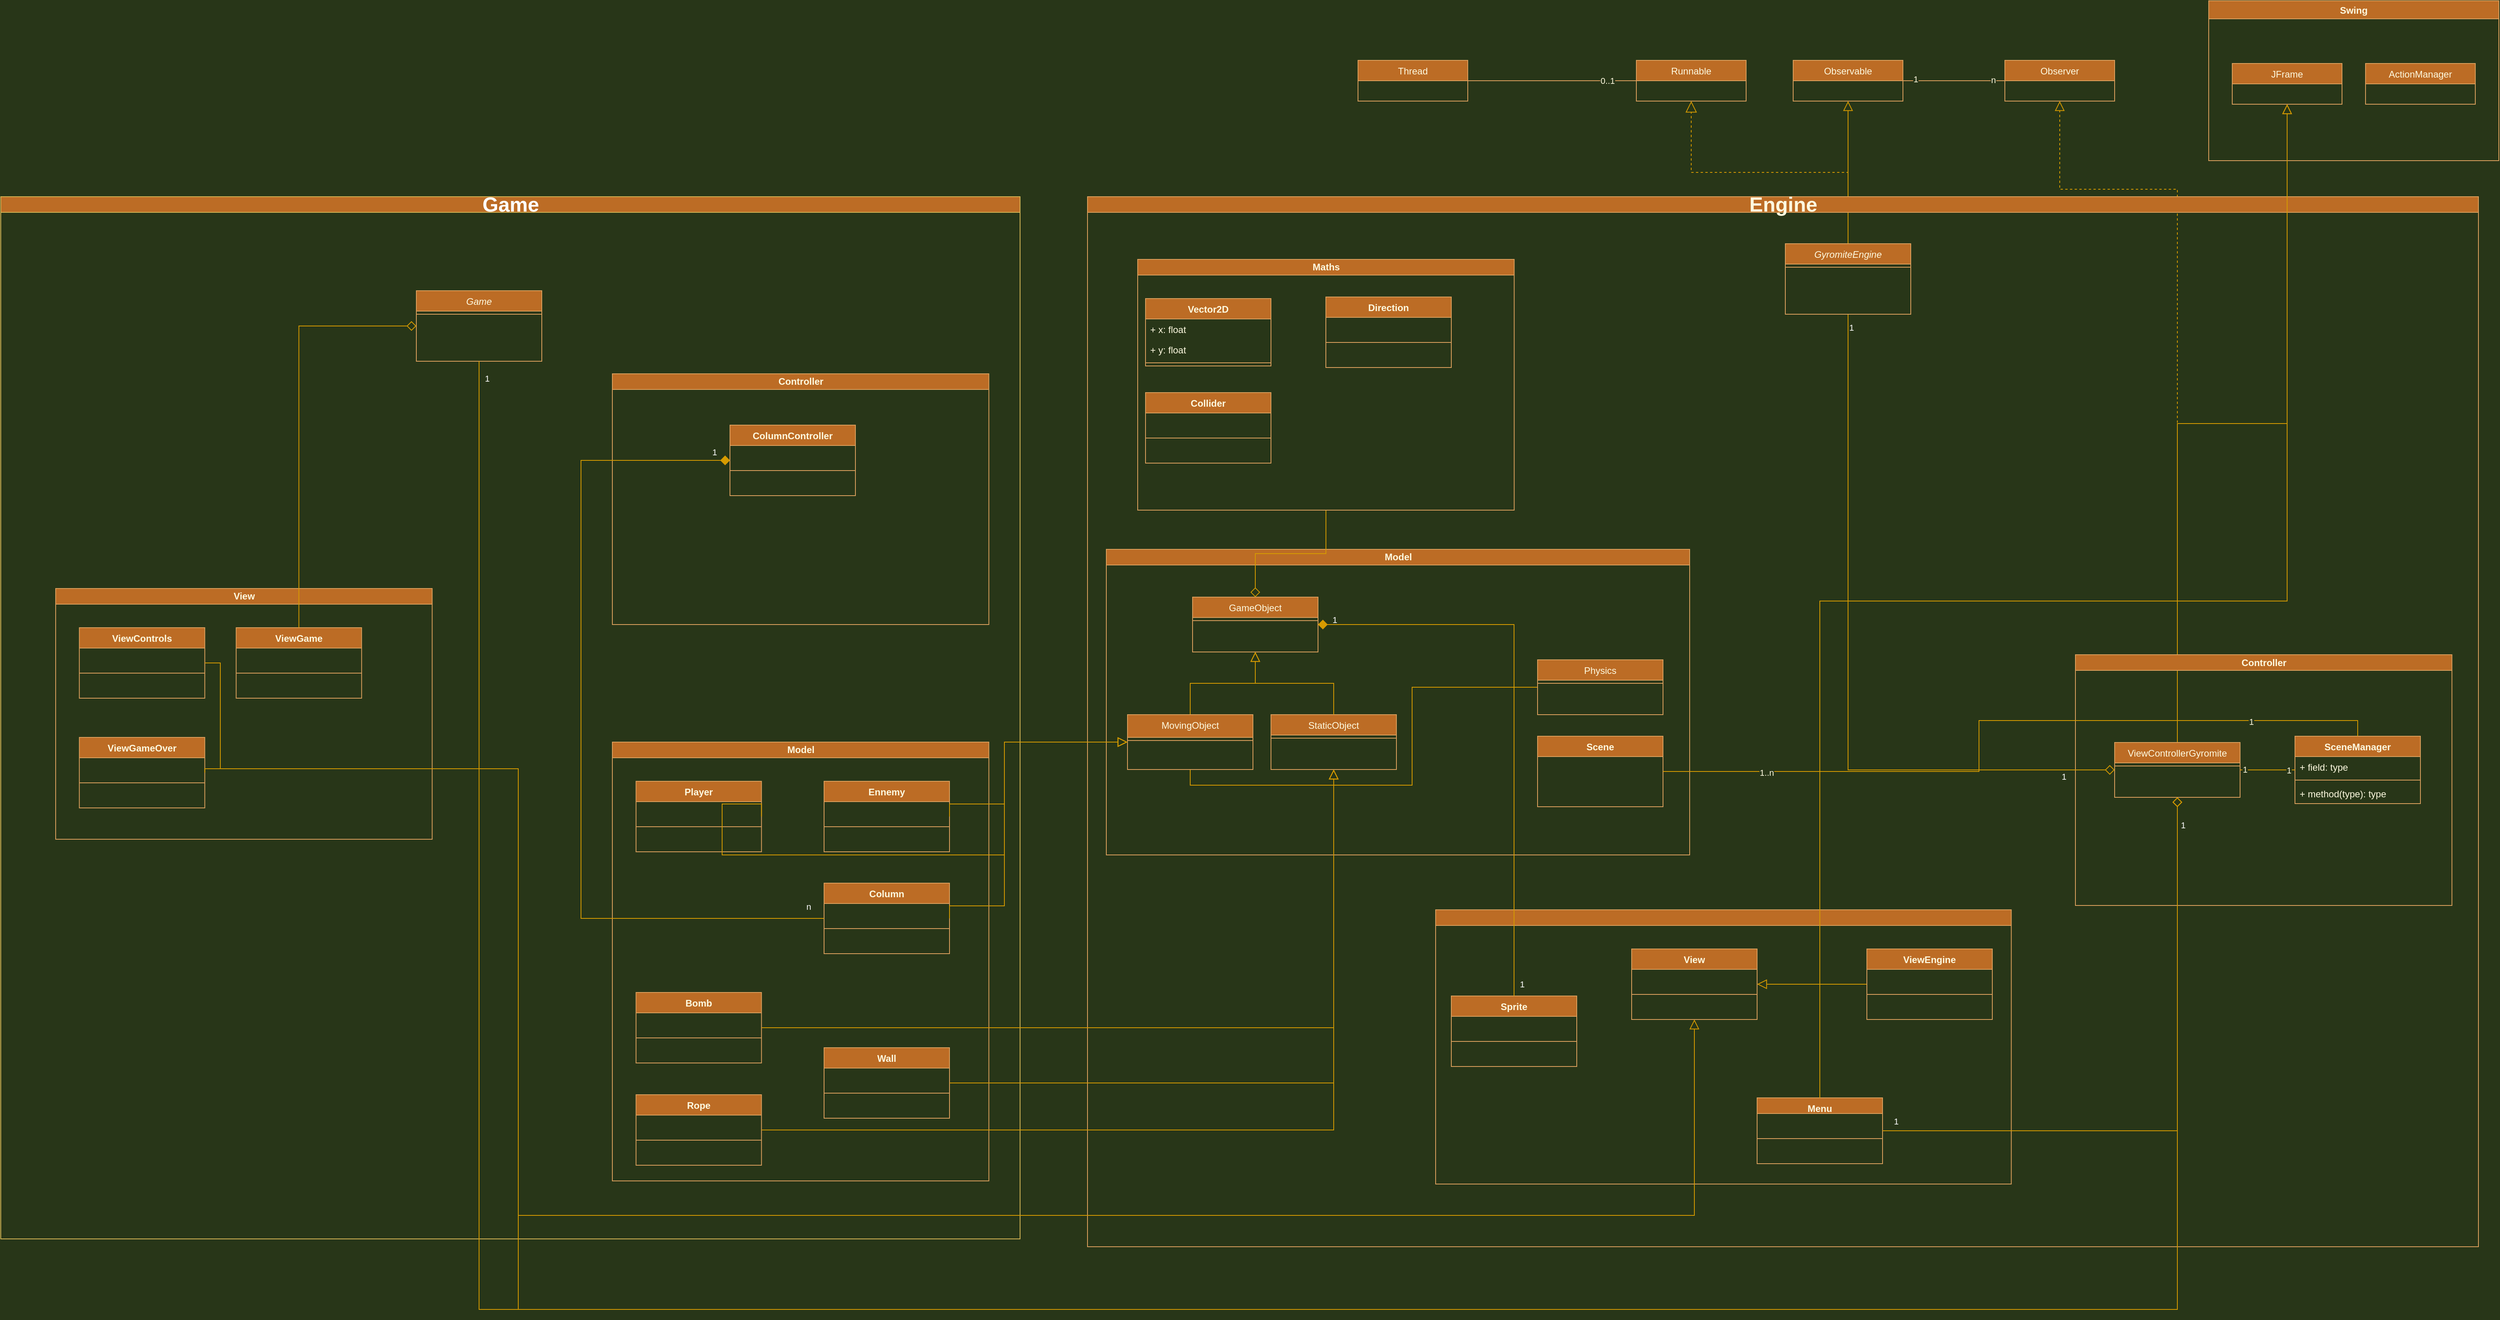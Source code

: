<mxfile version="14.0.1" type="github">
  <diagram id="C5RBs43oDa-KdzZeNtuy" name="Page-1">
    <mxGraphModel dx="4851" dy="2394" grid="1" gridSize="10" guides="1" tooltips="1" connect="1" arrows="1" fold="1" page="1" pageScale="1" pageWidth="827" pageHeight="1169" background="#283618" math="0" shadow="0">
      <root>
        <mxCell id="WIyWlLk6GJQsqaUBKTNV-0" />
        <mxCell id="WIyWlLk6GJQsqaUBKTNV-1" parent="WIyWlLk6GJQsqaUBKTNV-0" />
        <mxCell id="8KOI1_YlrmLfLzNtjn5b-30" value="Thread" style="swimlane;fontStyle=0;childLayout=stackLayout;horizontal=1;startSize=26;fillColor=#BC6C25;horizontalStack=0;resizeParent=1;resizeParentMax=0;resizeLast=0;collapsible=1;marginBottom=0;strokeColor=#DDA15E;fontColor=#FEFAE0;" parent="WIyWlLk6GJQsqaUBKTNV-1" vertex="1">
          <mxGeometry x="-109" y="-794" width="140" height="52" as="geometry" />
        </mxCell>
        <mxCell id="8KOI1_YlrmLfLzNtjn5b-31" value="Observer" style="swimlane;fontStyle=0;childLayout=stackLayout;horizontal=1;startSize=26;fillColor=#BC6C25;horizontalStack=0;resizeParent=1;resizeParentMax=0;resizeLast=0;collapsible=1;marginBottom=0;strokeColor=#DDA15E;fontColor=#FEFAE0;" parent="WIyWlLk6GJQsqaUBKTNV-1" vertex="1">
          <mxGeometry x="716" y="-794" width="140" height="52" as="geometry" />
        </mxCell>
        <mxCell id="8KOI1_YlrmLfLzNtjn5b-64" style="edgeStyle=orthogonalEdgeStyle;rounded=0;sketch=0;orthogonalLoop=1;jettySize=auto;html=1;exitX=1;exitY=0.5;exitDx=0;exitDy=0;entryX=0;entryY=0.5;entryDx=0;entryDy=0;endArrow=none;endFill=0;fontColor=#FEFAE0;labelBackgroundColor=#283618;strokeColor=#DDA15E;" parent="WIyWlLk6GJQsqaUBKTNV-1" source="8KOI1_YlrmLfLzNtjn5b-32" target="8KOI1_YlrmLfLzNtjn5b-31" edge="1">
          <mxGeometry relative="1" as="geometry" />
        </mxCell>
        <mxCell id="8KOI1_YlrmLfLzNtjn5b-65" value="1" style="edgeLabel;html=1;align=center;verticalAlign=middle;resizable=0;points=[];fontColor=#FEFAE0;labelBackgroundColor=#283618;" parent="8KOI1_YlrmLfLzNtjn5b-64" vertex="1" connectable="0">
          <mxGeometry x="-0.754" y="2" relative="1" as="geometry">
            <mxPoint as="offset" />
          </mxGeometry>
        </mxCell>
        <mxCell id="8KOI1_YlrmLfLzNtjn5b-66" value="n" style="edgeLabel;html=1;align=center;verticalAlign=middle;resizable=0;points=[];fontColor=#FEFAE0;labelBackgroundColor=#283618;" parent="8KOI1_YlrmLfLzNtjn5b-64" vertex="1" connectable="0">
          <mxGeometry x="0.763" y="1" relative="1" as="geometry">
            <mxPoint as="offset" />
          </mxGeometry>
        </mxCell>
        <mxCell id="8KOI1_YlrmLfLzNtjn5b-32" value="Observable" style="swimlane;fontStyle=0;childLayout=stackLayout;horizontal=1;startSize=26;fillColor=#BC6C25;horizontalStack=0;resizeParent=1;resizeParentMax=0;resizeLast=0;collapsible=1;marginBottom=0;strokeColor=#DDA15E;fontColor=#FEFAE0;" parent="WIyWlLk6GJQsqaUBKTNV-1" vertex="1">
          <mxGeometry x="446" y="-794" width="140" height="52" as="geometry" />
        </mxCell>
        <mxCell id="8KOI1_YlrmLfLzNtjn5b-33" value="Runnable" style="swimlane;fontStyle=0;childLayout=stackLayout;horizontal=1;startSize=26;fillColor=#BC6C25;horizontalStack=0;resizeParent=1;resizeParentMax=0;resizeLast=0;collapsible=1;marginBottom=0;strokeColor=#DDA15E;fontColor=#FEFAE0;" parent="WIyWlLk6GJQsqaUBKTNV-1" vertex="1">
          <mxGeometry x="246" y="-794" width="140" height="52" as="geometry" />
        </mxCell>
        <mxCell id="8KOI1_YlrmLfLzNtjn5b-34" value="JFrame" style="swimlane;fontStyle=0;childLayout=stackLayout;horizontal=1;startSize=26;fillColor=#BC6C25;horizontalStack=0;resizeParent=1;resizeParentMax=0;resizeLast=0;collapsible=1;marginBottom=0;strokeColor=#DDA15E;fontColor=#FEFAE0;" parent="WIyWlLk6GJQsqaUBKTNV-1" vertex="1">
          <mxGeometry x="1006" y="-790" width="140" height="52" as="geometry" />
        </mxCell>
        <mxCell id="8KOI1_YlrmLfLzNtjn5b-35" value="ActionManager" style="swimlane;fontStyle=0;childLayout=stackLayout;horizontal=1;startSize=26;fillColor=#BC6C25;horizontalStack=0;resizeParent=1;resizeParentMax=0;resizeLast=0;collapsible=1;marginBottom=0;strokeColor=#DDA15E;fontColor=#FEFAE0;" parent="WIyWlLk6GJQsqaUBKTNV-1" vertex="1">
          <mxGeometry x="1176" y="-790" width="140" height="52" as="geometry" />
        </mxCell>
        <mxCell id="8KOI1_YlrmLfLzNtjn5b-39" value="" style="endArrow=none;html=1;fontColor=#FEFAE0;exitX=1;exitY=0.5;exitDx=0;exitDy=0;entryX=0;entryY=0.5;entryDx=0;entryDy=0;labelBackgroundColor=#283618;strokeColor=#DDA15E;" parent="WIyWlLk6GJQsqaUBKTNV-1" source="8KOI1_YlrmLfLzNtjn5b-30" target="8KOI1_YlrmLfLzNtjn5b-33" edge="1">
          <mxGeometry width="50" height="50" relative="1" as="geometry">
            <mxPoint x="406" y="-614" as="sourcePoint" />
            <mxPoint x="456" y="-664" as="targetPoint" />
          </mxGeometry>
        </mxCell>
        <mxCell id="8KOI1_YlrmLfLzNtjn5b-69" value="0..1" style="edgeLabel;html=1;align=center;verticalAlign=middle;resizable=0;points=[];fontColor=#FEFAE0;labelBackgroundColor=#283618;" parent="8KOI1_YlrmLfLzNtjn5b-39" vertex="1" connectable="0">
          <mxGeometry x="0.653" relative="1" as="geometry">
            <mxPoint as="offset" />
          </mxGeometry>
        </mxCell>
        <mxCell id="8KOI1_YlrmLfLzNtjn5b-40" value="" style="endArrow=block;endSize=10;endFill=0;shadow=0;strokeWidth=1;rounded=0;edgeStyle=elbowEdgeStyle;elbow=vertical;entryX=0.5;entryY=1;entryDx=0;entryDy=0;exitX=0.5;exitY=0;exitDx=0;exitDy=0;labelBackgroundColor=#283618;strokeColor=#d79b00;fontColor=#FEFAE0;fillColor=#ffe6cc;" parent="WIyWlLk6GJQsqaUBKTNV-1" source="8KOI1_YlrmLfLzNtjn5b-0" target="8KOI1_YlrmLfLzNtjn5b-32" edge="1">
          <mxGeometry width="160" relative="1" as="geometry">
            <mxPoint x="216" y="-449.5" as="sourcePoint" />
            <mxPoint x="316" y="-599.5" as="targetPoint" />
          </mxGeometry>
        </mxCell>
        <mxCell id="8KOI1_YlrmLfLzNtjn5b-41" value="" style="endArrow=block;dashed=1;endFill=0;endSize=12;html=1;fontColor=#FEFAE0;exitX=0.5;exitY=0;exitDx=0;exitDy=0;entryX=0.5;entryY=1;entryDx=0;entryDy=0;edgeStyle=orthogonalEdgeStyle;rounded=0;labelBackgroundColor=#283618;strokeColor=#d79b00;fillColor=#ffe6cc;" parent="WIyWlLk6GJQsqaUBKTNV-1" source="8KOI1_YlrmLfLzNtjn5b-0" target="8KOI1_YlrmLfLzNtjn5b-33" edge="1">
          <mxGeometry width="160" relative="1" as="geometry">
            <mxPoint x="356" y="-709.5" as="sourcePoint" />
            <mxPoint x="516" y="-709.5" as="targetPoint" />
          </mxGeometry>
        </mxCell>
        <mxCell id="8KOI1_YlrmLfLzNtjn5b-50" value="" style="endArrow=block;endSize=10;endFill=0;shadow=0;strokeWidth=1;rounded=0;edgeStyle=elbowEdgeStyle;elbow=vertical;entryX=0.5;entryY=1;entryDx=0;entryDy=0;exitX=0.5;exitY=0;exitDx=0;exitDy=0;labelBackgroundColor=#283618;strokeColor=#d79b00;fontColor=#FEFAE0;fillColor=#ffe6cc;" parent="WIyWlLk6GJQsqaUBKTNV-1" source="8KOI1_YlrmLfLzNtjn5b-42" target="8KOI1_YlrmLfLzNtjn5b-34" edge="1">
          <mxGeometry width="160" relative="1" as="geometry">
            <mxPoint x="-19.0" y="-269.5" as="sourcePoint" />
            <mxPoint x="336" y="-399.5" as="targetPoint" />
          </mxGeometry>
        </mxCell>
        <mxCell id="8KOI1_YlrmLfLzNtjn5b-63" value="" style="endArrow=block;endSize=10;endFill=0;shadow=0;strokeWidth=1;rounded=0;edgeStyle=elbowEdgeStyle;elbow=vertical;entryX=0.5;entryY=1;entryDx=0;entryDy=0;exitX=0.5;exitY=0;exitDx=0;exitDy=0;dashed=1;labelBackgroundColor=#283618;strokeColor=#d79b00;fontColor=#FEFAE0;fillColor=#ffe6cc;" parent="WIyWlLk6GJQsqaUBKTNV-1" source="8KOI1_YlrmLfLzNtjn5b-42" target="8KOI1_YlrmLfLzNtjn5b-31" edge="1">
          <mxGeometry width="160" relative="1" as="geometry">
            <mxPoint x="826" y="-309.5" as="sourcePoint" />
            <mxPoint x="1116" y="-537.5" as="targetPoint" />
            <Array as="points">
              <mxPoint x="786" y="-629.5" />
              <mxPoint x="976" y="-349.5" />
            </Array>
          </mxGeometry>
        </mxCell>
        <mxCell id="8KOI1_YlrmLfLzNtjn5b-75" value="&lt;font style=&quot;font-size: 26px&quot;&gt;Engine&lt;/font&gt;" style="swimlane;html=1;startSize=20;horizontal=1;containerType=tree;newEdgeStyle={&quot;edgeStyle&quot;:&quot;elbowEdgeStyle&quot;,&quot;startArrow&quot;:&quot;none&quot;,&quot;endArrow&quot;:&quot;none&quot;};fillColor=#BC6C25;strokeColor=#DDA15E;fontColor=#FEFAE0;strokeWidth=1;perimeterSpacing=0;" parent="WIyWlLk6GJQsqaUBKTNV-1" vertex="1">
          <mxGeometry x="-454" y="-620" width="1774" height="1340" as="geometry" />
        </mxCell>
        <mxCell id="8KOI1_YlrmLfLzNtjn5b-81" value="Controller" style="swimlane;html=1;startSize=20;horizontal=1;containerType=tree;newEdgeStyle={&quot;edgeStyle&quot;:&quot;elbowEdgeStyle&quot;,&quot;startArrow&quot;:&quot;none&quot;,&quot;endArrow&quot;:&quot;none&quot;};fillColor=#BC6C25;strokeColor=#DDA15E;fontColor=#FEFAE0;" parent="8KOI1_YlrmLfLzNtjn5b-75" vertex="1">
          <mxGeometry x="1260" y="584.5" width="480.2" height="320" as="geometry" />
        </mxCell>
        <mxCell id="8KOI1_YlrmLfLzNtjn5b-42" value="ViewControllerGyromite" style="swimlane;fontStyle=0;align=center;verticalAlign=top;childLayout=stackLayout;horizontal=1;startSize=26;horizontalStack=0;resizeParent=1;resizeLast=0;collapsible=1;marginBottom=0;rounded=0;shadow=0;strokeWidth=1;fillColor=#BC6C25;strokeColor=#DDA15E;fontColor=#FEFAE0;" parent="8KOI1_YlrmLfLzNtjn5b-81" vertex="1">
          <mxGeometry x="50" y="112" width="160" height="70" as="geometry">
            <mxRectangle x="340" y="380" width="170" height="26" as="alternateBounds" />
          </mxGeometry>
        </mxCell>
        <mxCell id="8KOI1_YlrmLfLzNtjn5b-43" value="" style="line;html=1;strokeWidth=1;align=left;verticalAlign=middle;spacingTop=-1;spacingLeft=3;spacingRight=3;rotatable=0;labelPosition=right;points=[];portConstraint=eastwest;labelBackgroundColor=#283618;fillColor=#BC6C25;strokeColor=#DDA15E;fontColor=#FEFAE0;" parent="8KOI1_YlrmLfLzNtjn5b-42" vertex="1">
          <mxGeometry y="26" width="160" height="8" as="geometry" />
        </mxCell>
        <mxCell id="8KOI1_YlrmLfLzNtjn5b-113" value="SceneManager" style="swimlane;fontStyle=1;align=center;verticalAlign=top;childLayout=stackLayout;horizontal=1;startSize=26;horizontalStack=0;resizeParent=1;resizeParentMax=0;resizeLast=0;collapsible=1;marginBottom=0;fillColor=#BC6C25;strokeColor=#DDA15E;fontColor=#FEFAE0;" parent="8KOI1_YlrmLfLzNtjn5b-81" vertex="1">
          <mxGeometry x="280" y="104" width="160" height="86" as="geometry" />
        </mxCell>
        <mxCell id="8KOI1_YlrmLfLzNtjn5b-114" value="+ field: type" style="text;strokeColor=none;fillColor=none;align=left;verticalAlign=top;spacingLeft=4;spacingRight=4;overflow=hidden;rotatable=0;points=[[0,0.5],[1,0.5]];portConstraint=eastwest;fontColor=#FEFAE0;" parent="8KOI1_YlrmLfLzNtjn5b-113" vertex="1">
          <mxGeometry y="26" width="160" height="26" as="geometry" />
        </mxCell>
        <mxCell id="8KOI1_YlrmLfLzNtjn5b-115" value="" style="line;strokeWidth=1;fillColor=none;align=left;verticalAlign=middle;spacingTop=-1;spacingLeft=3;spacingRight=3;rotatable=0;labelPosition=right;points=[];portConstraint=eastwest;labelBackgroundColor=#283618;strokeColor=#DDA15E;fontColor=#FEFAE0;" parent="8KOI1_YlrmLfLzNtjn5b-113" vertex="1">
          <mxGeometry y="52" width="160" height="8" as="geometry" />
        </mxCell>
        <mxCell id="8KOI1_YlrmLfLzNtjn5b-116" value="+ method(type): type" style="text;strokeColor=none;fillColor=none;align=left;verticalAlign=top;spacingLeft=4;spacingRight=4;overflow=hidden;rotatable=0;points=[[0,0.5],[1,0.5]];portConstraint=eastwest;fontColor=#FEFAE0;" parent="8KOI1_YlrmLfLzNtjn5b-113" vertex="1">
          <mxGeometry y="60" width="160" height="26" as="geometry" />
        </mxCell>
        <mxCell id="8KOI1_YlrmLfLzNtjn5b-117" style="edgeStyle=orthogonalEdgeStyle;rounded=0;sketch=0;orthogonalLoop=1;jettySize=auto;html=1;entryX=1;entryY=0.5;entryDx=0;entryDy=0;endArrow=none;endFill=0;fontColor=#FEFAE0;labelBackgroundColor=#283618;strokeColor=#d79b00;fillColor=#ffe6cc;" parent="8KOI1_YlrmLfLzNtjn5b-81" source="8KOI1_YlrmLfLzNtjn5b-113" target="8KOI1_YlrmLfLzNtjn5b-42" edge="1">
          <mxGeometry relative="1" as="geometry" />
        </mxCell>
        <mxCell id="8KOI1_YlrmLfLzNtjn5b-118" value="1" style="edgeLabel;html=1;align=center;verticalAlign=middle;resizable=0;points=[];fontColor=#FEFAE0;labelBackgroundColor=#283618;" parent="8KOI1_YlrmLfLzNtjn5b-117" vertex="1" connectable="0">
          <mxGeometry x="0.841" y="-1" relative="1" as="geometry">
            <mxPoint as="offset" />
          </mxGeometry>
        </mxCell>
        <mxCell id="8KOI1_YlrmLfLzNtjn5b-119" value="1" style="edgeLabel;html=1;align=center;verticalAlign=middle;resizable=0;points=[];fontColor=#FEFAE0;labelBackgroundColor=#283618;" parent="8KOI1_YlrmLfLzNtjn5b-117" vertex="1" connectable="0">
          <mxGeometry x="-0.751" relative="1" as="geometry">
            <mxPoint as="offset" />
          </mxGeometry>
        </mxCell>
        <mxCell id="5Mr3wBkSUfu-SN_bbP91-120" style="edgeStyle=orthogonalEdgeStyle;rounded=0;orthogonalLoop=1;jettySize=auto;html=1;exitX=0.5;exitY=1;exitDx=0;exitDy=0;entryX=0;entryY=0.5;entryDx=0;entryDy=0;endArrow=diamond;endFill=0;strokeColor=#d79b00;fillColor=#ffe6cc;endSize=10;" edge="1" parent="8KOI1_YlrmLfLzNtjn5b-75" source="8KOI1_YlrmLfLzNtjn5b-0" target="8KOI1_YlrmLfLzNtjn5b-42">
          <mxGeometry relative="1" as="geometry">
            <Array as="points">
              <mxPoint x="970" y="732" />
            </Array>
          </mxGeometry>
        </mxCell>
        <mxCell id="5Mr3wBkSUfu-SN_bbP91-125" value="&lt;span style=&quot;&quot;&gt;&lt;font color=&quot;#FFFFFF&quot;&gt;1&lt;/font&gt;&lt;/span&gt;" style="edgeLabel;html=1;align=center;verticalAlign=middle;resizable=0;points=[];labelBackgroundColor=none;" vertex="1" connectable="0" parent="5Mr3wBkSUfu-SN_bbP91-120">
          <mxGeometry x="0.828" y="1" relative="1" as="geometry">
            <mxPoint x="13.42" y="9.5" as="offset" />
          </mxGeometry>
        </mxCell>
        <mxCell id="5Mr3wBkSUfu-SN_bbP91-126" value="1" style="edgeLabel;html=1;align=center;verticalAlign=middle;resizable=0;points=[];fontColor=#FFFFFF;labelBackgroundColor=none;" vertex="1" connectable="0" parent="5Mr3wBkSUfu-SN_bbP91-120">
          <mxGeometry x="-0.963" relative="1" as="geometry">
            <mxPoint x="4" as="offset" />
          </mxGeometry>
        </mxCell>
        <mxCell id="8KOI1_YlrmLfLzNtjn5b-0" value="GyromiteEngine" style="swimlane;fontStyle=2;align=center;verticalAlign=top;childLayout=stackLayout;horizontal=1;startSize=26;horizontalStack=0;resizeParent=1;resizeLast=0;collapsible=1;marginBottom=0;rounded=0;shadow=0;strokeWidth=1;fillColor=#BC6C25;strokeColor=#DDA15E;fontColor=#FEFAE0;" parent="8KOI1_YlrmLfLzNtjn5b-75" vertex="1">
          <mxGeometry x="890" y="60" width="160" height="90" as="geometry">
            <mxRectangle x="230" y="140" width="160" height="26" as="alternateBounds" />
          </mxGeometry>
        </mxCell>
        <mxCell id="8KOI1_YlrmLfLzNtjn5b-4" value="" style="line;html=1;strokeWidth=1;align=left;verticalAlign=middle;spacingTop=-1;spacingLeft=3;spacingRight=3;rotatable=0;labelPosition=right;points=[];portConstraint=eastwest;labelBackgroundColor=#283618;fillColor=#BC6C25;strokeColor=#DDA15E;fontColor=#FEFAE0;" parent="8KOI1_YlrmLfLzNtjn5b-0" vertex="1">
          <mxGeometry y="26" width="160" height="8" as="geometry" />
        </mxCell>
        <mxCell id="5Mr3wBkSUfu-SN_bbP91-8" value="Model" style="swimlane;html=1;startSize=20;horizontal=1;containerType=tree;newEdgeStyle={&quot;edgeStyle&quot;:&quot;elbowEdgeStyle&quot;,&quot;startArrow&quot;:&quot;none&quot;,&quot;endArrow&quot;:&quot;none&quot;};fillColor=#BC6C25;strokeColor=#DDA15E;fontColor=#FEFAE0;" vertex="1" parent="8KOI1_YlrmLfLzNtjn5b-75">
          <mxGeometry x="24" y="450" width="744" height="390" as="geometry" />
        </mxCell>
        <mxCell id="8KOI1_YlrmLfLzNtjn5b-17" value="GameObject" style="swimlane;fontStyle=0;align=center;verticalAlign=top;childLayout=stackLayout;horizontal=1;startSize=26;horizontalStack=0;resizeParent=1;resizeLast=0;collapsible=1;marginBottom=0;rounded=0;shadow=0;strokeWidth=1;fillColor=#BC6C25;strokeColor=#DDA15E;fontColor=#FEFAE0;" parent="5Mr3wBkSUfu-SN_bbP91-8" vertex="1">
          <mxGeometry x="110" y="61" width="160" height="70" as="geometry">
            <mxRectangle x="550" y="140" width="160" height="26" as="alternateBounds" />
          </mxGeometry>
        </mxCell>
        <mxCell id="8KOI1_YlrmLfLzNtjn5b-23" value="" style="line;html=1;strokeWidth=1;align=left;verticalAlign=middle;spacingTop=-1;spacingLeft=3;spacingRight=3;rotatable=0;labelPosition=right;points=[];portConstraint=eastwest;labelBackgroundColor=#283618;fillColor=#BC6C25;strokeColor=#DDA15E;fontColor=#FEFAE0;" parent="8KOI1_YlrmLfLzNtjn5b-17" vertex="1">
          <mxGeometry y="26" width="160" height="8" as="geometry" />
        </mxCell>
        <mxCell id="5Mr3wBkSUfu-SN_bbP91-109" style="edgeStyle=orthogonalEdgeStyle;rounded=0;orthogonalLoop=1;jettySize=auto;html=1;exitX=0;exitY=0.5;exitDx=0;exitDy=0;entryX=0.5;entryY=1;entryDx=0;entryDy=0;endArrow=none;endFill=0;fillColor=#ffe6cc;strokeColor=#d79b00;" edge="1" parent="5Mr3wBkSUfu-SN_bbP91-8" source="8KOI1_YlrmLfLzNtjn5b-70" target="5Mr3wBkSUfu-SN_bbP91-67">
          <mxGeometry relative="1" as="geometry">
            <Array as="points">
              <mxPoint x="390" y="301" />
              <mxPoint x="107" y="301" />
            </Array>
          </mxGeometry>
        </mxCell>
        <mxCell id="8KOI1_YlrmLfLzNtjn5b-70" value="Physics" style="swimlane;fontStyle=0;align=center;verticalAlign=top;childLayout=stackLayout;horizontal=1;startSize=26;horizontalStack=0;resizeParent=1;resizeLast=0;collapsible=1;marginBottom=0;rounded=0;shadow=0;strokeWidth=1;fillColor=#BC6C25;strokeColor=#DDA15E;fontColor=#FEFAE0;" parent="5Mr3wBkSUfu-SN_bbP91-8" vertex="1">
          <mxGeometry x="550" y="141" width="160" height="70" as="geometry">
            <mxRectangle x="550" y="140" width="160" height="26" as="alternateBounds" />
          </mxGeometry>
        </mxCell>
        <mxCell id="8KOI1_YlrmLfLzNtjn5b-71" value="" style="line;html=1;strokeWidth=1;align=left;verticalAlign=middle;spacingTop=-1;spacingLeft=3;spacingRight=3;rotatable=0;labelPosition=right;points=[];portConstraint=eastwest;labelBackgroundColor=#283618;fillColor=#BC6C25;strokeColor=#DDA15E;fontColor=#FEFAE0;" parent="8KOI1_YlrmLfLzNtjn5b-70" vertex="1">
          <mxGeometry y="26" width="160" height="8" as="geometry" />
        </mxCell>
        <mxCell id="5Mr3wBkSUfu-SN_bbP91-71" style="edgeStyle=orthogonalEdgeStyle;rounded=0;orthogonalLoop=1;jettySize=auto;html=1;exitX=0.5;exitY=0;exitDx=0;exitDy=0;entryX=0.5;entryY=1;entryDx=0;entryDy=0;fillColor=#ffe6cc;strokeColor=#d79b00;endArrow=block;endFill=0;endSize=10;" edge="1" parent="5Mr3wBkSUfu-SN_bbP91-8" source="5Mr3wBkSUfu-SN_bbP91-67" target="8KOI1_YlrmLfLzNtjn5b-17">
          <mxGeometry relative="1" as="geometry" />
        </mxCell>
        <mxCell id="5Mr3wBkSUfu-SN_bbP91-67" value="MovingObject" style="swimlane;fontStyle=0;align=center;verticalAlign=top;childLayout=stackLayout;horizontal=1;startSize=29;horizontalStack=0;resizeParent=1;resizeLast=0;collapsible=1;marginBottom=0;rounded=0;shadow=0;strokeWidth=1;fillColor=#BC6C25;strokeColor=#DDA15E;fontColor=#FEFAE0;" vertex="1" parent="5Mr3wBkSUfu-SN_bbP91-8">
          <mxGeometry x="27" y="211" width="160" height="70" as="geometry">
            <mxRectangle x="550" y="140" width="160" height="26" as="alternateBounds" />
          </mxGeometry>
        </mxCell>
        <mxCell id="5Mr3wBkSUfu-SN_bbP91-68" value="" style="line;html=1;strokeWidth=1;align=left;verticalAlign=middle;spacingTop=-1;spacingLeft=3;spacingRight=3;rotatable=0;labelPosition=right;points=[];portConstraint=eastwest;labelBackgroundColor=#283618;fillColor=#BC6C25;strokeColor=#DDA15E;fontColor=#FEFAE0;" vertex="1" parent="5Mr3wBkSUfu-SN_bbP91-67">
          <mxGeometry y="29" width="160" height="8" as="geometry" />
        </mxCell>
        <mxCell id="5Mr3wBkSUfu-SN_bbP91-69" value="StaticObject" style="swimlane;fontStyle=0;align=center;verticalAlign=top;childLayout=stackLayout;horizontal=1;startSize=26;horizontalStack=0;resizeParent=1;resizeLast=0;collapsible=1;marginBottom=0;rounded=0;shadow=0;strokeWidth=1;fillColor=#BC6C25;strokeColor=#DDA15E;fontColor=#FEFAE0;" vertex="1" parent="5Mr3wBkSUfu-SN_bbP91-8">
          <mxGeometry x="210" y="211" width="160" height="70" as="geometry">
            <mxRectangle x="550" y="140" width="160" height="26" as="alternateBounds" />
          </mxGeometry>
        </mxCell>
        <mxCell id="5Mr3wBkSUfu-SN_bbP91-70" value="" style="line;html=1;strokeWidth=1;align=left;verticalAlign=middle;spacingTop=-1;spacingLeft=3;spacingRight=3;rotatable=0;labelPosition=right;points=[];portConstraint=eastwest;labelBackgroundColor=#283618;fillColor=#BC6C25;strokeColor=#DDA15E;fontColor=#FEFAE0;" vertex="1" parent="5Mr3wBkSUfu-SN_bbP91-69">
          <mxGeometry y="26" width="160" height="8" as="geometry" />
        </mxCell>
        <mxCell id="5Mr3wBkSUfu-SN_bbP91-72" style="edgeStyle=orthogonalEdgeStyle;rounded=0;orthogonalLoop=1;jettySize=auto;html=1;exitX=0.5;exitY=0;exitDx=0;exitDy=0;fillColor=#ffe6cc;strokeColor=#d79b00;endArrow=block;endFill=0;entryX=0.5;entryY=1;entryDx=0;entryDy=0;endSize=10;" edge="1" parent="5Mr3wBkSUfu-SN_bbP91-8" source="5Mr3wBkSUfu-SN_bbP91-69" target="8KOI1_YlrmLfLzNtjn5b-17">
          <mxGeometry relative="1" as="geometry">
            <mxPoint x="1370" y="390" as="targetPoint" />
          </mxGeometry>
        </mxCell>
        <mxCell id="8KOI1_YlrmLfLzNtjn5b-104" value="Scene" style="swimlane;fontStyle=1;align=center;verticalAlign=top;childLayout=stackLayout;horizontal=1;startSize=26;horizontalStack=0;resizeParent=1;resizeParentMax=0;resizeLast=0;collapsible=1;marginBottom=0;fillColor=#BC6C25;strokeColor=#DDA15E;fontColor=#FEFAE0;" parent="5Mr3wBkSUfu-SN_bbP91-8" vertex="1">
          <mxGeometry x="550" y="238.5" width="160" height="90" as="geometry" />
        </mxCell>
        <mxCell id="5Mr3wBkSUfu-SN_bbP91-58" value="&amp;nbsp;" style="swimlane;html=1;startSize=20;horizontal=1;containerType=tree;newEdgeStyle={&quot;edgeStyle&quot;:&quot;elbowEdgeStyle&quot;,&quot;startArrow&quot;:&quot;none&quot;,&quot;endArrow&quot;:&quot;none&quot;};fillColor=#BC6C25;strokeColor=#DDA15E;fontColor=#FEFAE0;" vertex="1" parent="8KOI1_YlrmLfLzNtjn5b-75">
          <mxGeometry x="444" y="910" width="734.2" height="350" as="geometry" />
        </mxCell>
        <mxCell id="5Mr3wBkSUfu-SN_bbP91-108" style="edgeStyle=orthogonalEdgeStyle;rounded=0;orthogonalLoop=1;jettySize=auto;html=1;entryX=1;entryY=0.5;entryDx=0;entryDy=0;endArrow=block;endFill=0;fillColor=#ffe6cc;strokeColor=#d79b00;endSize=10;" edge="1" parent="5Mr3wBkSUfu-SN_bbP91-58" source="5Mr3wBkSUfu-SN_bbP91-59" target="5Mr3wBkSUfu-SN_bbP91-61">
          <mxGeometry relative="1" as="geometry" />
        </mxCell>
        <mxCell id="5Mr3wBkSUfu-SN_bbP91-59" value="ViewEngine" style="swimlane;fontStyle=1;align=center;verticalAlign=top;childLayout=stackLayout;horizontal=1;startSize=26;horizontalStack=0;resizeParent=1;resizeParentMax=0;resizeLast=0;collapsible=1;marginBottom=0;fillColor=#BC6C25;strokeColor=#DDA15E;fontColor=#FEFAE0;" vertex="1" parent="5Mr3wBkSUfu-SN_bbP91-58">
          <mxGeometry x="550" y="50" width="160" height="90" as="geometry" />
        </mxCell>
        <mxCell id="5Mr3wBkSUfu-SN_bbP91-60" value="" style="line;strokeWidth=1;fillColor=none;align=left;verticalAlign=middle;spacingTop=-1;spacingLeft=3;spacingRight=3;rotatable=0;labelPosition=right;points=[];portConstraint=eastwest;labelBackgroundColor=#283618;strokeColor=#DDA15E;fontColor=#FEFAE0;" vertex="1" parent="5Mr3wBkSUfu-SN_bbP91-59">
          <mxGeometry y="26" width="160" height="64" as="geometry" />
        </mxCell>
        <mxCell id="5Mr3wBkSUfu-SN_bbP91-61" value="View" style="swimlane;fontStyle=1;align=center;verticalAlign=top;childLayout=stackLayout;horizontal=1;startSize=26;horizontalStack=0;resizeParent=1;resizeParentMax=0;resizeLast=0;collapsible=1;marginBottom=0;fillColor=#BC6C25;strokeColor=#DDA15E;fontColor=#FEFAE0;" vertex="1" parent="5Mr3wBkSUfu-SN_bbP91-58">
          <mxGeometry x="250.0" y="50" width="160" height="90" as="geometry" />
        </mxCell>
        <mxCell id="5Mr3wBkSUfu-SN_bbP91-62" value="" style="line;strokeWidth=1;fillColor=none;align=left;verticalAlign=middle;spacingTop=-1;spacingLeft=3;spacingRight=3;rotatable=0;labelPosition=right;points=[];portConstraint=eastwest;labelBackgroundColor=#283618;strokeColor=#DDA15E;fontColor=#FEFAE0;" vertex="1" parent="5Mr3wBkSUfu-SN_bbP91-61">
          <mxGeometry y="26" width="160" height="64" as="geometry" />
        </mxCell>
        <mxCell id="5Mr3wBkSUfu-SN_bbP91-63" value="Sprite" style="swimlane;fontStyle=1;align=center;verticalAlign=top;childLayout=stackLayout;horizontal=1;startSize=26;horizontalStack=0;resizeParent=1;resizeParentMax=0;resizeLast=0;collapsible=1;marginBottom=0;fillColor=#BC6C25;strokeColor=#DDA15E;fontColor=#FEFAE0;" vertex="1" parent="5Mr3wBkSUfu-SN_bbP91-58">
          <mxGeometry x="20.0" y="110" width="160" height="90" as="geometry" />
        </mxCell>
        <mxCell id="5Mr3wBkSUfu-SN_bbP91-64" value="" style="line;strokeWidth=1;fillColor=none;align=left;verticalAlign=middle;spacingTop=-1;spacingLeft=3;spacingRight=3;rotatable=0;labelPosition=right;points=[];portConstraint=eastwest;labelBackgroundColor=#283618;strokeColor=#DDA15E;fontColor=#FEFAE0;" vertex="1" parent="5Mr3wBkSUfu-SN_bbP91-63">
          <mxGeometry y="26" width="160" height="64" as="geometry" />
        </mxCell>
        <mxCell id="5Mr3wBkSUfu-SN_bbP91-65" value="Menu" style="swimlane;fontStyle=1;align=center;verticalAlign=top;childLayout=stackLayout;horizontal=1;startSize=20;horizontalStack=0;resizeParent=1;resizeParentMax=0;resizeLast=0;collapsible=1;marginBottom=0;fillColor=#BC6C25;strokeColor=#DDA15E;fontColor=#FEFAE0;" vertex="1" parent="5Mr3wBkSUfu-SN_bbP91-58">
          <mxGeometry x="410" y="240" width="160" height="84" as="geometry" />
        </mxCell>
        <mxCell id="5Mr3wBkSUfu-SN_bbP91-66" value="" style="line;strokeWidth=1;fillColor=none;align=left;verticalAlign=middle;spacingTop=-1;spacingLeft=3;spacingRight=3;rotatable=0;labelPosition=right;points=[];portConstraint=eastwest;labelBackgroundColor=#283618;strokeColor=#DDA15E;fontColor=#FEFAE0;" vertex="1" parent="5Mr3wBkSUfu-SN_bbP91-65">
          <mxGeometry y="20" width="160" height="64" as="geometry" />
        </mxCell>
        <mxCell id="5Mr3wBkSUfu-SN_bbP91-138" style="edgeStyle=orthogonalEdgeStyle;rounded=0;orthogonalLoop=1;jettySize=auto;html=1;exitX=0.5;exitY=1;exitDx=0;exitDy=0;entryX=0.5;entryY=0;entryDx=0;entryDy=0;endArrow=diamond;endFill=0;endSize=10;strokeColor=#d79b00;fontColor=#FFFFFF;fillColor=#ffe6cc;" edge="1" parent="8KOI1_YlrmLfLzNtjn5b-75" source="5Mr3wBkSUfu-SN_bbP91-73" target="8KOI1_YlrmLfLzNtjn5b-17">
          <mxGeometry relative="1" as="geometry" />
        </mxCell>
        <mxCell id="5Mr3wBkSUfu-SN_bbP91-73" value="Maths" style="swimlane;html=1;startSize=20;horizontal=1;containerType=tree;newEdgeStyle={&quot;edgeStyle&quot;:&quot;elbowEdgeStyle&quot;,&quot;startArrow&quot;:&quot;none&quot;,&quot;endArrow&quot;:&quot;none&quot;};fillColor=#BC6C25;strokeColor=#DDA15E;fontColor=#FEFAE0;" vertex="1" parent="8KOI1_YlrmLfLzNtjn5b-75">
          <mxGeometry x="64" y="80" width="480.2" height="320" as="geometry" />
        </mxCell>
        <mxCell id="5Mr3wBkSUfu-SN_bbP91-74" value="Vector2D" style="swimlane;fontStyle=1;align=center;verticalAlign=top;childLayout=stackLayout;horizontal=1;startSize=26;horizontalStack=0;resizeParent=1;resizeParentMax=0;resizeLast=0;collapsible=1;marginBottom=0;fillColor=#BC6C25;strokeColor=#DDA15E;fontColor=#FEFAE0;" vertex="1" parent="5Mr3wBkSUfu-SN_bbP91-73">
          <mxGeometry x="10" y="50" width="160" height="86" as="geometry" />
        </mxCell>
        <mxCell id="5Mr3wBkSUfu-SN_bbP91-75" value="+ x: float" style="text;strokeColor=none;fillColor=none;align=left;verticalAlign=top;spacingLeft=4;spacingRight=4;overflow=hidden;rotatable=0;points=[[0,0.5],[1,0.5]];portConstraint=eastwest;fontColor=#FEFAE0;" vertex="1" parent="5Mr3wBkSUfu-SN_bbP91-74">
          <mxGeometry y="26" width="160" height="26" as="geometry" />
        </mxCell>
        <mxCell id="5Mr3wBkSUfu-SN_bbP91-76" value="+ y: float" style="text;strokeColor=none;fillColor=none;align=left;verticalAlign=top;spacingLeft=4;spacingRight=4;overflow=hidden;rotatable=0;points=[[0,0.5],[1,0.5]];portConstraint=eastwest;fontColor=#FEFAE0;" vertex="1" parent="5Mr3wBkSUfu-SN_bbP91-74">
          <mxGeometry y="52" width="160" height="26" as="geometry" />
        </mxCell>
        <mxCell id="5Mr3wBkSUfu-SN_bbP91-77" value="" style="line;strokeWidth=1;fillColor=none;align=left;verticalAlign=middle;spacingTop=-1;spacingLeft=3;spacingRight=3;rotatable=0;labelPosition=right;points=[];portConstraint=eastwest;labelBackgroundColor=#283618;strokeColor=#DDA15E;fontColor=#FEFAE0;" vertex="1" parent="5Mr3wBkSUfu-SN_bbP91-74">
          <mxGeometry y="78" width="160" height="8" as="geometry" />
        </mxCell>
        <mxCell id="5Mr3wBkSUfu-SN_bbP91-78" value="Direction" style="swimlane;fontStyle=1;align=center;verticalAlign=top;childLayout=stackLayout;horizontal=1;startSize=26;horizontalStack=0;resizeParent=1;resizeParentMax=0;resizeLast=0;collapsible=1;marginBottom=0;fillColor=#BC6C25;strokeColor=#DDA15E;fontColor=#FEFAE0;" vertex="1" parent="5Mr3wBkSUfu-SN_bbP91-73">
          <mxGeometry x="240" y="48" width="160" height="90" as="geometry" />
        </mxCell>
        <mxCell id="5Mr3wBkSUfu-SN_bbP91-79" value="" style="line;strokeWidth=1;fillColor=none;align=left;verticalAlign=middle;spacingTop=-1;spacingLeft=3;spacingRight=3;rotatable=0;labelPosition=right;points=[];portConstraint=eastwest;labelBackgroundColor=#283618;strokeColor=#DDA15E;fontColor=#FEFAE0;" vertex="1" parent="5Mr3wBkSUfu-SN_bbP91-78">
          <mxGeometry y="26" width="160" height="64" as="geometry" />
        </mxCell>
        <mxCell id="5Mr3wBkSUfu-SN_bbP91-80" value="Collider" style="swimlane;fontStyle=1;align=center;verticalAlign=top;childLayout=stackLayout;horizontal=1;startSize=26;horizontalStack=0;resizeParent=1;resizeParentMax=0;resizeLast=0;collapsible=1;marginBottom=0;fillColor=#BC6C25;strokeColor=#DDA15E;fontColor=#FEFAE0;" vertex="1" parent="5Mr3wBkSUfu-SN_bbP91-73">
          <mxGeometry x="10" y="170" width="160" height="90" as="geometry" />
        </mxCell>
        <mxCell id="5Mr3wBkSUfu-SN_bbP91-81" value="" style="line;strokeWidth=1;fillColor=none;align=left;verticalAlign=middle;spacingTop=-1;spacingLeft=3;spacingRight=3;rotatable=0;labelPosition=right;points=[];portConstraint=eastwest;labelBackgroundColor=#283618;strokeColor=#DDA15E;fontColor=#FEFAE0;" vertex="1" parent="5Mr3wBkSUfu-SN_bbP91-80">
          <mxGeometry y="26" width="160" height="64" as="geometry" />
        </mxCell>
        <mxCell id="8KOI1_YlrmLfLzNtjn5b-120" style="edgeStyle=orthogonalEdgeStyle;rounded=0;sketch=0;orthogonalLoop=1;jettySize=auto;html=1;entryX=0.5;entryY=0;entryDx=0;entryDy=0;endArrow=none;endFill=0;fontColor=#FEFAE0;labelBackgroundColor=#283618;strokeColor=#d79b00;fillColor=#ffe6cc;" parent="8KOI1_YlrmLfLzNtjn5b-75" source="8KOI1_YlrmLfLzNtjn5b-104" target="8KOI1_YlrmLfLzNtjn5b-113" edge="1">
          <mxGeometry relative="1" as="geometry" />
        </mxCell>
        <mxCell id="8KOI1_YlrmLfLzNtjn5b-121" value="1" style="edgeLabel;html=1;align=center;verticalAlign=middle;resizable=0;points=[];fontColor=#FEFAE0;labelBackgroundColor=#283618;" parent="8KOI1_YlrmLfLzNtjn5b-120" vertex="1" connectable="0">
          <mxGeometry x="0.678" y="-1" relative="1" as="geometry">
            <mxPoint as="offset" />
          </mxGeometry>
        </mxCell>
        <mxCell id="8KOI1_YlrmLfLzNtjn5b-122" value="1..n" style="edgeLabel;html=1;align=center;verticalAlign=middle;resizable=0;points=[];fontColor=#FEFAE0;labelBackgroundColor=#283618;" parent="8KOI1_YlrmLfLzNtjn5b-120" vertex="1" connectable="0">
          <mxGeometry x="-0.729" y="-1" relative="1" as="geometry">
            <mxPoint as="offset" />
          </mxGeometry>
        </mxCell>
        <mxCell id="5Mr3wBkSUfu-SN_bbP91-110" style="edgeStyle=orthogonalEdgeStyle;rounded=0;orthogonalLoop=1;jettySize=auto;html=1;exitX=0.5;exitY=0;exitDx=0;exitDy=0;entryX=1;entryY=0.5;entryDx=0;entryDy=0;endArrow=diamond;endFill=1;fillColor=#ffe6cc;strokeColor=#d79b00;endSize=10;" edge="1" parent="8KOI1_YlrmLfLzNtjn5b-75" source="5Mr3wBkSUfu-SN_bbP91-63" target="8KOI1_YlrmLfLzNtjn5b-17">
          <mxGeometry relative="1" as="geometry">
            <Array as="points">
              <mxPoint x="544" y="546" />
            </Array>
          </mxGeometry>
        </mxCell>
        <mxCell id="5Mr3wBkSUfu-SN_bbP91-127" value="1" style="edgeLabel;html=1;align=center;verticalAlign=middle;resizable=0;points=[];fontColor=#FFFFFF;labelBackgroundColor=none;" vertex="1" connectable="0" parent="5Mr3wBkSUfu-SN_bbP91-110">
          <mxGeometry x="-0.954" relative="1" as="geometry">
            <mxPoint x="10" y="1.7" as="offset" />
          </mxGeometry>
        </mxCell>
        <mxCell id="5Mr3wBkSUfu-SN_bbP91-128" value="1" style="edgeLabel;html=1;align=center;verticalAlign=middle;resizable=0;points=[];fontColor=#FFFFFF;labelBackgroundColor=none;" vertex="1" connectable="0" parent="5Mr3wBkSUfu-SN_bbP91-110">
          <mxGeometry x="0.944" y="2" relative="1" as="geometry">
            <mxPoint y="-8" as="offset" />
          </mxGeometry>
        </mxCell>
        <mxCell id="5Mr3wBkSUfu-SN_bbP91-135" style="edgeStyle=orthogonalEdgeStyle;rounded=0;orthogonalLoop=1;jettySize=auto;html=1;exitX=1;exitY=0.5;exitDx=0;exitDy=0;entryX=0.5;entryY=1;entryDx=0;entryDy=0;endArrow=diamond;endFill=0;strokeColor=#d79b00;fontColor=#FFFFFF;fillColor=#ffe6cc;endSize=10;" edge="1" parent="8KOI1_YlrmLfLzNtjn5b-75" source="5Mr3wBkSUfu-SN_bbP91-65" target="8KOI1_YlrmLfLzNtjn5b-42">
          <mxGeometry relative="1" as="geometry" />
        </mxCell>
        <mxCell id="5Mr3wBkSUfu-SN_bbP91-136" value="1" style="edgeLabel;html=1;align=center;verticalAlign=middle;resizable=0;points=[];fontColor=#FFFFFF;labelBackgroundColor=none;" vertex="1" connectable="0" parent="5Mr3wBkSUfu-SN_bbP91-135">
          <mxGeometry x="-0.955" y="-2" relative="1" as="geometry">
            <mxPoint x="-1" y="-14" as="offset" />
          </mxGeometry>
        </mxCell>
        <mxCell id="8KOI1_YlrmLfLzNtjn5b-93" value="&lt;font style=&quot;font-size: 26px&quot; color=&quot;#FFFFFF&quot;&gt;Game&lt;/font&gt;" style="swimlane;html=1;startSize=20;horizontal=1;containerType=tree;newEdgeStyle={&quot;edgeStyle&quot;:&quot;elbowEdgeStyle&quot;,&quot;startArrow&quot;:&quot;none&quot;,&quot;endArrow&quot;:&quot;none&quot;};strokeColor=#d6b656;fillColor=#BC6C25;" parent="WIyWlLk6GJQsqaUBKTNV-1" vertex="1">
          <mxGeometry x="-1840" y="-620" width="1300" height="1330" as="geometry" />
        </mxCell>
        <mxCell id="8KOI1_YlrmLfLzNtjn5b-110" value="Game" style="swimlane;fontStyle=2;align=center;verticalAlign=top;childLayout=stackLayout;horizontal=1;startSize=26;horizontalStack=0;resizeParent=1;resizeLast=0;collapsible=1;marginBottom=0;rounded=0;shadow=0;strokeWidth=1;fillColor=#BC6C25;strokeColor=#DDA15E;fontColor=#FEFAE0;" parent="8KOI1_YlrmLfLzNtjn5b-93" vertex="1">
          <mxGeometry x="530" y="120" width="160" height="90" as="geometry">
            <mxRectangle x="230" y="140" width="160" height="26" as="alternateBounds" />
          </mxGeometry>
        </mxCell>
        <mxCell id="8KOI1_YlrmLfLzNtjn5b-111" value="" style="line;html=1;strokeWidth=1;align=left;verticalAlign=middle;spacingTop=-1;spacingLeft=3;spacingRight=3;rotatable=0;labelPosition=right;points=[];portConstraint=eastwest;labelBackgroundColor=#283618;fillColor=#BC6C25;strokeColor=#DDA15E;fontColor=#FEFAE0;" parent="8KOI1_YlrmLfLzNtjn5b-110" vertex="1">
          <mxGeometry y="26" width="160" height="8" as="geometry" />
        </mxCell>
        <mxCell id="5Mr3wBkSUfu-SN_bbP91-49" value="View" style="swimlane;html=1;startSize=20;horizontal=1;containerType=tree;newEdgeStyle={&quot;edgeStyle&quot;:&quot;elbowEdgeStyle&quot;,&quot;startArrow&quot;:&quot;none&quot;,&quot;endArrow&quot;:&quot;none&quot;};fillColor=#BC6C25;strokeColor=#DDA15E;fontColor=#FEFAE0;" vertex="1" parent="8KOI1_YlrmLfLzNtjn5b-93">
          <mxGeometry x="70" y="500" width="480.2" height="320" as="geometry" />
        </mxCell>
        <mxCell id="5Mr3wBkSUfu-SN_bbP91-50" value="ViewGameOver" style="swimlane;fontStyle=1;align=center;verticalAlign=top;childLayout=stackLayout;horizontal=1;startSize=26;horizontalStack=0;resizeParent=1;resizeParentMax=0;resizeLast=0;collapsible=1;marginBottom=0;fillColor=#BC6C25;strokeColor=#DDA15E;fontColor=#FEFAE0;" vertex="1" parent="5Mr3wBkSUfu-SN_bbP91-49">
          <mxGeometry x="30.2" y="190" width="160" height="90" as="geometry" />
        </mxCell>
        <mxCell id="5Mr3wBkSUfu-SN_bbP91-51" value="" style="line;strokeWidth=1;fillColor=none;align=left;verticalAlign=middle;spacingTop=-1;spacingLeft=3;spacingRight=3;rotatable=0;labelPosition=right;points=[];portConstraint=eastwest;labelBackgroundColor=#283618;strokeColor=#DDA15E;fontColor=#FEFAE0;" vertex="1" parent="5Mr3wBkSUfu-SN_bbP91-50">
          <mxGeometry y="26" width="160" height="64" as="geometry" />
        </mxCell>
        <mxCell id="5Mr3wBkSUfu-SN_bbP91-52" value="ViewGame" style="swimlane;fontStyle=1;align=center;verticalAlign=top;childLayout=stackLayout;horizontal=1;startSize=26;horizontalStack=0;resizeParent=1;resizeParentMax=0;resizeLast=0;collapsible=1;marginBottom=0;fillColor=#BC6C25;strokeColor=#DDA15E;fontColor=#FEFAE0;" vertex="1" parent="5Mr3wBkSUfu-SN_bbP91-49">
          <mxGeometry x="230.2" y="50" width="160" height="90" as="geometry" />
        </mxCell>
        <mxCell id="5Mr3wBkSUfu-SN_bbP91-53" value="" style="line;strokeWidth=1;fillColor=none;align=left;verticalAlign=middle;spacingTop=-1;spacingLeft=3;spacingRight=3;rotatable=0;labelPosition=right;points=[];portConstraint=eastwest;labelBackgroundColor=#283618;strokeColor=#DDA15E;fontColor=#FEFAE0;" vertex="1" parent="5Mr3wBkSUfu-SN_bbP91-52">
          <mxGeometry y="26" width="160" height="64" as="geometry" />
        </mxCell>
        <mxCell id="5Mr3wBkSUfu-SN_bbP91-54" value="ViewControls" style="swimlane;fontStyle=1;align=center;verticalAlign=top;childLayout=stackLayout;horizontal=1;startSize=26;horizontalStack=0;resizeParent=1;resizeParentMax=0;resizeLast=0;collapsible=1;marginBottom=0;fillColor=#BC6C25;strokeColor=#DDA15E;fontColor=#FEFAE0;" vertex="1" parent="5Mr3wBkSUfu-SN_bbP91-49">
          <mxGeometry x="30.2" y="50" width="160" height="90" as="geometry" />
        </mxCell>
        <mxCell id="5Mr3wBkSUfu-SN_bbP91-55" value="" style="line;strokeWidth=1;fillColor=none;align=left;verticalAlign=middle;spacingTop=-1;spacingLeft=3;spacingRight=3;rotatable=0;labelPosition=right;points=[];portConstraint=eastwest;labelBackgroundColor=#283618;strokeColor=#DDA15E;fontColor=#FEFAE0;" vertex="1" parent="5Mr3wBkSUfu-SN_bbP91-54">
          <mxGeometry y="26" width="160" height="64" as="geometry" />
        </mxCell>
        <mxCell id="5Mr3wBkSUfu-SN_bbP91-83" value="Model" style="swimlane;html=1;startSize=20;horizontal=1;containerType=tree;newEdgeStyle={&quot;edgeStyle&quot;:&quot;elbowEdgeStyle&quot;,&quot;startArrow&quot;:&quot;none&quot;,&quot;endArrow&quot;:&quot;none&quot;};fillColor=#BC6C25;strokeColor=#DDA15E;fontColor=#FEFAE0;" vertex="1" parent="8KOI1_YlrmLfLzNtjn5b-93">
          <mxGeometry x="780" y="696" width="480.2" height="560" as="geometry" />
        </mxCell>
        <mxCell id="5Mr3wBkSUfu-SN_bbP91-84" value="Column" style="swimlane;fontStyle=1;align=center;verticalAlign=top;childLayout=stackLayout;horizontal=1;startSize=26;horizontalStack=0;resizeParent=1;resizeParentMax=0;resizeLast=0;collapsible=1;marginBottom=0;fillColor=#BC6C25;strokeColor=#DDA15E;fontColor=#FEFAE0;" vertex="1" parent="5Mr3wBkSUfu-SN_bbP91-83">
          <mxGeometry x="270" y="180" width="160" height="90" as="geometry" />
        </mxCell>
        <mxCell id="5Mr3wBkSUfu-SN_bbP91-85" value="" style="line;strokeWidth=1;fillColor=none;align=left;verticalAlign=middle;spacingTop=-1;spacingLeft=3;spacingRight=3;rotatable=0;labelPosition=right;points=[];portConstraint=eastwest;labelBackgroundColor=#283618;strokeColor=#DDA15E;fontColor=#FEFAE0;" vertex="1" parent="5Mr3wBkSUfu-SN_bbP91-84">
          <mxGeometry y="26" width="160" height="64" as="geometry" />
        </mxCell>
        <mxCell id="5Mr3wBkSUfu-SN_bbP91-86" value="Ennemy" style="swimlane;fontStyle=1;align=center;verticalAlign=top;childLayout=stackLayout;horizontal=1;startSize=26;horizontalStack=0;resizeParent=1;resizeParentMax=0;resizeLast=0;collapsible=1;marginBottom=0;fillColor=#BC6C25;strokeColor=#DDA15E;fontColor=#FEFAE0;" vertex="1" parent="5Mr3wBkSUfu-SN_bbP91-83">
          <mxGeometry x="270.0" y="50" width="160" height="90" as="geometry" />
        </mxCell>
        <mxCell id="5Mr3wBkSUfu-SN_bbP91-87" value="" style="line;strokeWidth=1;fillColor=none;align=left;verticalAlign=middle;spacingTop=-1;spacingLeft=3;spacingRight=3;rotatable=0;labelPosition=right;points=[];portConstraint=eastwest;labelBackgroundColor=#283618;strokeColor=#DDA15E;fontColor=#FEFAE0;" vertex="1" parent="5Mr3wBkSUfu-SN_bbP91-86">
          <mxGeometry y="26" width="160" height="64" as="geometry" />
        </mxCell>
        <mxCell id="5Mr3wBkSUfu-SN_bbP91-88" value="Player" style="swimlane;fontStyle=1;align=center;verticalAlign=top;childLayout=stackLayout;horizontal=1;startSize=26;horizontalStack=0;resizeParent=1;resizeParentMax=0;resizeLast=0;collapsible=1;marginBottom=0;fillColor=#BC6C25;strokeColor=#DDA15E;fontColor=#FEFAE0;" vertex="1" parent="5Mr3wBkSUfu-SN_bbP91-83">
          <mxGeometry x="30.2" y="50" width="160" height="90" as="geometry" />
        </mxCell>
        <mxCell id="5Mr3wBkSUfu-SN_bbP91-89" value="" style="line;strokeWidth=1;fillColor=none;align=left;verticalAlign=middle;spacingTop=-1;spacingLeft=3;spacingRight=3;rotatable=0;labelPosition=right;points=[];portConstraint=eastwest;labelBackgroundColor=#283618;strokeColor=#DDA15E;fontColor=#FEFAE0;" vertex="1" parent="5Mr3wBkSUfu-SN_bbP91-88">
          <mxGeometry y="26" width="160" height="64" as="geometry" />
        </mxCell>
        <mxCell id="5Mr3wBkSUfu-SN_bbP91-90" value="Wall" style="swimlane;fontStyle=1;align=center;verticalAlign=top;childLayout=stackLayout;horizontal=1;startSize=26;horizontalStack=0;resizeParent=1;resizeParentMax=0;resizeLast=0;collapsible=1;marginBottom=0;fillColor=#BC6C25;strokeColor=#DDA15E;fontColor=#FEFAE0;" vertex="1" parent="5Mr3wBkSUfu-SN_bbP91-83">
          <mxGeometry x="270.0" y="390" width="160" height="90" as="geometry" />
        </mxCell>
        <mxCell id="5Mr3wBkSUfu-SN_bbP91-91" value="" style="line;strokeWidth=1;fillColor=none;align=left;verticalAlign=middle;spacingTop=-1;spacingLeft=3;spacingRight=3;rotatable=0;labelPosition=right;points=[];portConstraint=eastwest;labelBackgroundColor=#283618;strokeColor=#DDA15E;fontColor=#FEFAE0;" vertex="1" parent="5Mr3wBkSUfu-SN_bbP91-90">
          <mxGeometry y="26" width="160" height="64" as="geometry" />
        </mxCell>
        <mxCell id="5Mr3wBkSUfu-SN_bbP91-103" value="Bomb" style="swimlane;fontStyle=1;align=center;verticalAlign=top;childLayout=stackLayout;horizontal=1;startSize=26;horizontalStack=0;resizeParent=1;resizeParentMax=0;resizeLast=0;collapsible=1;marginBottom=0;fillColor=#BC6C25;strokeColor=#DDA15E;fontColor=#FEFAE0;" vertex="1" parent="5Mr3wBkSUfu-SN_bbP91-83">
          <mxGeometry x="30.2" y="319.5" width="160" height="90" as="geometry" />
        </mxCell>
        <mxCell id="5Mr3wBkSUfu-SN_bbP91-104" value="" style="line;strokeWidth=1;fillColor=none;align=left;verticalAlign=middle;spacingTop=-1;spacingLeft=3;spacingRight=3;rotatable=0;labelPosition=right;points=[];portConstraint=eastwest;labelBackgroundColor=#283618;strokeColor=#DDA15E;fontColor=#FEFAE0;" vertex="1" parent="5Mr3wBkSUfu-SN_bbP91-103">
          <mxGeometry y="26" width="160" height="64" as="geometry" />
        </mxCell>
        <mxCell id="5Mr3wBkSUfu-SN_bbP91-105" value="Rope" style="swimlane;fontStyle=1;align=center;verticalAlign=top;childLayout=stackLayout;horizontal=1;startSize=26;horizontalStack=0;resizeParent=1;resizeParentMax=0;resizeLast=0;collapsible=1;marginBottom=0;fillColor=#BC6C25;strokeColor=#DDA15E;fontColor=#FEFAE0;" vertex="1" parent="5Mr3wBkSUfu-SN_bbP91-83">
          <mxGeometry x="30.2" y="450" width="160" height="90" as="geometry" />
        </mxCell>
        <mxCell id="5Mr3wBkSUfu-SN_bbP91-106" value="" style="line;strokeWidth=1;fillColor=none;align=left;verticalAlign=middle;spacingTop=-1;spacingLeft=3;spacingRight=3;rotatable=0;labelPosition=right;points=[];portConstraint=eastwest;labelBackgroundColor=#283618;strokeColor=#DDA15E;fontColor=#FEFAE0;" vertex="1" parent="5Mr3wBkSUfu-SN_bbP91-105">
          <mxGeometry y="26" width="160" height="64" as="geometry" />
        </mxCell>
        <mxCell id="5Mr3wBkSUfu-SN_bbP91-92" value="Controller" style="swimlane;html=1;startSize=20;horizontal=1;containerType=tree;newEdgeStyle={&quot;edgeStyle&quot;:&quot;elbowEdgeStyle&quot;,&quot;startArrow&quot;:&quot;none&quot;,&quot;endArrow&quot;:&quot;none&quot;};fillColor=#BC6C25;strokeColor=#DDA15E;fontColor=#FEFAE0;" vertex="1" parent="8KOI1_YlrmLfLzNtjn5b-93">
          <mxGeometry x="780" y="226" width="480.2" height="320" as="geometry" />
        </mxCell>
        <mxCell id="5Mr3wBkSUfu-SN_bbP91-97" value="ColumnController" style="swimlane;fontStyle=1;align=center;verticalAlign=top;childLayout=stackLayout;horizontal=1;startSize=26;horizontalStack=0;resizeParent=1;resizeParentMax=0;resizeLast=0;collapsible=1;marginBottom=0;fillColor=#BC6C25;strokeColor=#DDA15E;fontColor=#FEFAE0;" vertex="1" parent="5Mr3wBkSUfu-SN_bbP91-92">
          <mxGeometry x="150.0" y="65.5" width="160" height="90" as="geometry" />
        </mxCell>
        <mxCell id="5Mr3wBkSUfu-SN_bbP91-98" value="" style="line;strokeWidth=1;fillColor=none;align=left;verticalAlign=middle;spacingTop=-1;spacingLeft=3;spacingRight=3;rotatable=0;labelPosition=right;points=[];portConstraint=eastwest;labelBackgroundColor=#283618;strokeColor=#DDA15E;fontColor=#FEFAE0;" vertex="1" parent="5Mr3wBkSUfu-SN_bbP91-97">
          <mxGeometry y="26" width="160" height="64" as="geometry" />
        </mxCell>
        <mxCell id="5Mr3wBkSUfu-SN_bbP91-129" style="edgeStyle=orthogonalEdgeStyle;rounded=0;orthogonalLoop=1;jettySize=auto;html=1;exitX=0;exitY=0.5;exitDx=0;exitDy=0;entryX=0;entryY=0.5;entryDx=0;entryDy=0;endArrow=diamond;endFill=1;strokeColor=#d79b00;fontColor=#FFFFFF;fillColor=#ffe6cc;endSize=10;" edge="1" parent="8KOI1_YlrmLfLzNtjn5b-93" source="5Mr3wBkSUfu-SN_bbP91-84" target="5Mr3wBkSUfu-SN_bbP91-97">
          <mxGeometry relative="1" as="geometry">
            <Array as="points">
              <mxPoint x="740" y="921" />
              <mxPoint x="740" y="336" />
            </Array>
          </mxGeometry>
        </mxCell>
        <mxCell id="5Mr3wBkSUfu-SN_bbP91-130" value="1" style="edgeLabel;html=1;align=center;verticalAlign=middle;resizable=0;points=[];fontColor=#FFFFFF;labelBackgroundColor=none;" vertex="1" connectable="0" parent="5Mr3wBkSUfu-SN_bbP91-129">
          <mxGeometry x="0.956" y="2" relative="1" as="geometry">
            <mxPoint x="3.79" y="-8.5" as="offset" />
          </mxGeometry>
        </mxCell>
        <mxCell id="5Mr3wBkSUfu-SN_bbP91-131" value="n" style="edgeLabel;html=1;align=center;verticalAlign=middle;resizable=0;points=[];fontColor=#FFFFFF;labelBackgroundColor=none;" vertex="1" connectable="0" parent="5Mr3wBkSUfu-SN_bbP91-129">
          <mxGeometry x="-0.963" y="-2" relative="1" as="geometry">
            <mxPoint y="-13" as="offset" />
          </mxGeometry>
        </mxCell>
        <mxCell id="5Mr3wBkSUfu-SN_bbP91-139" style="edgeStyle=orthogonalEdgeStyle;rounded=0;orthogonalLoop=1;jettySize=auto;html=1;exitX=0.5;exitY=0;exitDx=0;exitDy=0;entryX=0;entryY=0.5;entryDx=0;entryDy=0;endArrow=diamond;endFill=0;endSize=10;strokeColor=#d79b00;fontColor=#FFFFFF;fillColor=#ffe6cc;" edge="1" parent="8KOI1_YlrmLfLzNtjn5b-93" source="5Mr3wBkSUfu-SN_bbP91-52" target="8KOI1_YlrmLfLzNtjn5b-110">
          <mxGeometry relative="1" as="geometry" />
        </mxCell>
        <mxCell id="8KOI1_YlrmLfLzNtjn5b-109" value="Swing" style="swimlane;fillColor=#BC6C25;strokeColor=#DDA15E;fontColor=#FEFAE0;" parent="WIyWlLk6GJQsqaUBKTNV-1" vertex="1">
          <mxGeometry x="976" y="-870" width="370" height="204" as="geometry" />
        </mxCell>
        <mxCell id="5Mr3wBkSUfu-SN_bbP91-111" style="edgeStyle=orthogonalEdgeStyle;rounded=0;orthogonalLoop=1;jettySize=auto;html=1;exitX=1;exitY=0.5;exitDx=0;exitDy=0;entryX=0;entryY=0.5;entryDx=0;entryDy=0;endArrow=none;endFill=0;fillColor=#fff2cc;strokeColor=none;" edge="1" parent="WIyWlLk6GJQsqaUBKTNV-1" source="5Mr3wBkSUfu-SN_bbP91-86" target="5Mr3wBkSUfu-SN_bbP91-67">
          <mxGeometry relative="1" as="geometry">
            <Array as="points">
              <mxPoint x="-510" y="155" />
              <mxPoint x="-510" y="76" />
            </Array>
          </mxGeometry>
        </mxCell>
        <mxCell id="5Mr3wBkSUfu-SN_bbP91-112" style="edgeStyle=orthogonalEdgeStyle;rounded=0;orthogonalLoop=1;jettySize=auto;html=1;exitX=1;exitY=0.5;exitDx=0;exitDy=0;endArrow=none;endFill=0;entryX=0;entryY=0.5;entryDx=0;entryDy=0;fillColor=#fff2cc;strokeColor=none;" edge="1" parent="WIyWlLk6GJQsqaUBKTNV-1" source="5Mr3wBkSUfu-SN_bbP91-84" target="5Mr3wBkSUfu-SN_bbP91-67">
          <mxGeometry relative="1" as="geometry">
            <mxPoint x="-500" y="180.0" as="targetPoint" />
            <Array as="points">
              <mxPoint x="-510" y="285" />
              <mxPoint x="-510" y="76" />
            </Array>
          </mxGeometry>
        </mxCell>
        <mxCell id="5Mr3wBkSUfu-SN_bbP91-113" style="edgeStyle=orthogonalEdgeStyle;rounded=0;orthogonalLoop=1;jettySize=auto;html=1;exitX=1;exitY=0.5;exitDx=0;exitDy=0;entryX=0;entryY=0.5;entryDx=0;entryDy=0;endArrow=none;endFill=0;fillColor=#fff2cc;strokeColor=none;" edge="1" parent="WIyWlLk6GJQsqaUBKTNV-1" source="5Mr3wBkSUfu-SN_bbP91-88" target="5Mr3wBkSUfu-SN_bbP91-67">
          <mxGeometry relative="1" as="geometry" />
        </mxCell>
        <mxCell id="5Mr3wBkSUfu-SN_bbP91-114" style="edgeStyle=orthogonalEdgeStyle;rounded=0;orthogonalLoop=1;jettySize=auto;html=1;exitX=1;exitY=0.5;exitDx=0;exitDy=0;entryX=0;entryY=0.5;entryDx=0;entryDy=0;endArrow=block;endFill=0;strokeColor=#d79b00;fillColor=#ffe6cc;endSize=10;" edge="1" parent="WIyWlLk6GJQsqaUBKTNV-1" source="5Mr3wBkSUfu-SN_bbP91-86" target="5Mr3wBkSUfu-SN_bbP91-67">
          <mxGeometry relative="1" as="geometry">
            <Array as="points">
              <mxPoint x="-560" y="155" />
              <mxPoint x="-560" y="76" />
            </Array>
          </mxGeometry>
        </mxCell>
        <mxCell id="5Mr3wBkSUfu-SN_bbP91-115" style="edgeStyle=orthogonalEdgeStyle;rounded=0;orthogonalLoop=1;jettySize=auto;html=1;exitX=1;exitY=0.5;exitDx=0;exitDy=0;entryX=0;entryY=0.5;entryDx=0;entryDy=0;endArrow=block;endFill=0;strokeColor=#d79b00;fillColor=#ffe6cc;endSize=10;" edge="1" parent="WIyWlLk6GJQsqaUBKTNV-1" source="5Mr3wBkSUfu-SN_bbP91-84" target="5Mr3wBkSUfu-SN_bbP91-67">
          <mxGeometry relative="1" as="geometry">
            <Array as="points">
              <mxPoint x="-560" y="285" />
              <mxPoint x="-560" y="76" />
            </Array>
          </mxGeometry>
        </mxCell>
        <mxCell id="5Mr3wBkSUfu-SN_bbP91-116" style="edgeStyle=orthogonalEdgeStyle;rounded=0;orthogonalLoop=1;jettySize=auto;html=1;exitX=1;exitY=0.5;exitDx=0;exitDy=0;entryX=0;entryY=0.5;entryDx=0;entryDy=0;endArrow=block;endFill=0;strokeColor=#d79b00;fillColor=#ffe6cc;endSize=10;" edge="1" parent="WIyWlLk6GJQsqaUBKTNV-1" source="5Mr3wBkSUfu-SN_bbP91-88" target="5Mr3wBkSUfu-SN_bbP91-67">
          <mxGeometry relative="1" as="geometry">
            <Array as="points">
              <mxPoint x="-920" y="155" />
              <mxPoint x="-920" y="220" />
              <mxPoint x="-560" y="220" />
              <mxPoint x="-560" y="76" />
            </Array>
          </mxGeometry>
        </mxCell>
        <mxCell id="5Mr3wBkSUfu-SN_bbP91-117" style="edgeStyle=orthogonalEdgeStyle;rounded=0;orthogonalLoop=1;jettySize=auto;html=1;exitX=1;exitY=0.5;exitDx=0;exitDy=0;entryX=0.5;entryY=1;entryDx=0;entryDy=0;endArrow=block;endFill=0;strokeColor=#d79b00;fillColor=#ffe6cc;endSize=10;" edge="1" parent="WIyWlLk6GJQsqaUBKTNV-1" source="5Mr3wBkSUfu-SN_bbP91-90" target="5Mr3wBkSUfu-SN_bbP91-69">
          <mxGeometry relative="1" as="geometry" />
        </mxCell>
        <mxCell id="5Mr3wBkSUfu-SN_bbP91-118" style="edgeStyle=orthogonalEdgeStyle;rounded=0;orthogonalLoop=1;jettySize=auto;html=1;exitX=1;exitY=0.5;exitDx=0;exitDy=0;entryX=0.5;entryY=1;entryDx=0;entryDy=0;endArrow=block;endFill=0;strokeColor=#d79b00;fillColor=#ffe6cc;endSize=10;" edge="1" parent="WIyWlLk6GJQsqaUBKTNV-1" source="5Mr3wBkSUfu-SN_bbP91-105" target="5Mr3wBkSUfu-SN_bbP91-69">
          <mxGeometry relative="1" as="geometry" />
        </mxCell>
        <mxCell id="5Mr3wBkSUfu-SN_bbP91-119" style="edgeStyle=orthogonalEdgeStyle;rounded=0;orthogonalLoop=1;jettySize=auto;html=1;exitX=1;exitY=0.5;exitDx=0;exitDy=0;entryX=0.5;entryY=1;entryDx=0;entryDy=0;endArrow=block;endFill=0;strokeColor=#d79b00;fillColor=#ffe6cc;endSize=10;" edge="1" parent="WIyWlLk6GJQsqaUBKTNV-1" source="5Mr3wBkSUfu-SN_bbP91-103" target="5Mr3wBkSUfu-SN_bbP91-69">
          <mxGeometry relative="1" as="geometry" />
        </mxCell>
        <mxCell id="5Mr3wBkSUfu-SN_bbP91-124" style="edgeStyle=orthogonalEdgeStyle;rounded=0;orthogonalLoop=1;jettySize=auto;html=1;exitX=1;exitY=0.5;exitDx=0;exitDy=0;entryX=0.5;entryY=1;entryDx=0;entryDy=0;endArrow=block;endFill=0;strokeColor=#d79b00;fillColor=#ffe6cc;endSize=10;" edge="1" parent="WIyWlLk6GJQsqaUBKTNV-1" source="5Mr3wBkSUfu-SN_bbP91-50" target="5Mr3wBkSUfu-SN_bbP91-61">
          <mxGeometry relative="1" as="geometry">
            <Array as="points">
              <mxPoint x="-1580" y="110" />
              <mxPoint x="-1180" y="110" />
              <mxPoint x="-1180" y="680" />
              <mxPoint x="320" y="680" />
            </Array>
          </mxGeometry>
        </mxCell>
        <mxCell id="5Mr3wBkSUfu-SN_bbP91-132" style="edgeStyle=orthogonalEdgeStyle;rounded=0;orthogonalLoop=1;jettySize=auto;html=1;exitX=0.5;exitY=1;exitDx=0;exitDy=0;entryX=0.5;entryY=1;entryDx=0;entryDy=0;endArrow=diamond;endFill=0;strokeColor=#d79b00;fontColor=#FFFFFF;fillColor=#ffe6cc;endSize=10;" edge="1" parent="WIyWlLk6GJQsqaUBKTNV-1" source="8KOI1_YlrmLfLzNtjn5b-110" target="8KOI1_YlrmLfLzNtjn5b-42">
          <mxGeometry relative="1" as="geometry">
            <Array as="points">
              <mxPoint x="-1230" y="800" />
              <mxPoint x="936" y="800" />
            </Array>
          </mxGeometry>
        </mxCell>
        <mxCell id="5Mr3wBkSUfu-SN_bbP91-133" value="1" style="edgeLabel;html=1;align=center;verticalAlign=middle;resizable=0;points=[];fontColor=#FFFFFF;labelBackgroundColor=none;" vertex="1" connectable="0" parent="5Mr3wBkSUfu-SN_bbP91-132">
          <mxGeometry x="0.983" y="-7" relative="1" as="geometry">
            <mxPoint y="1" as="offset" />
          </mxGeometry>
        </mxCell>
        <mxCell id="5Mr3wBkSUfu-SN_bbP91-134" value="1" style="edgeLabel;html=1;align=center;verticalAlign=middle;resizable=0;points=[];fontColor=#FFFFFF;labelBackgroundColor=none;" vertex="1" connectable="0" parent="5Mr3wBkSUfu-SN_bbP91-132">
          <mxGeometry x="-0.989" relative="1" as="geometry">
            <mxPoint x="10" as="offset" />
          </mxGeometry>
        </mxCell>
        <mxCell id="5Mr3wBkSUfu-SN_bbP91-137" style="edgeStyle=orthogonalEdgeStyle;rounded=0;orthogonalLoop=1;jettySize=auto;html=1;exitX=0.5;exitY=0;exitDx=0;exitDy=0;entryX=0.5;entryY=1;entryDx=0;entryDy=0;endArrow=block;endFill=0;strokeColor=#d79b00;fontColor=#FFFFFF;fillColor=#ffe6cc;endSize=10;" edge="1" parent="WIyWlLk6GJQsqaUBKTNV-1" source="5Mr3wBkSUfu-SN_bbP91-65" target="8KOI1_YlrmLfLzNtjn5b-34">
          <mxGeometry relative="1" as="geometry" />
        </mxCell>
        <mxCell id="5Mr3wBkSUfu-SN_bbP91-140" style="edgeStyle=orthogonalEdgeStyle;rounded=0;orthogonalLoop=1;jettySize=auto;html=1;exitX=1;exitY=0.5;exitDx=0;exitDy=0;endArrow=diamond;endFill=0;endSize=10;strokeColor=#d79b00;fontColor=#FFFFFF;entryX=0.5;entryY=1;entryDx=0;entryDy=0;fillColor=#ffe6cc;" edge="1" parent="WIyWlLk6GJQsqaUBKTNV-1" source="5Mr3wBkSUfu-SN_bbP91-54" target="8KOI1_YlrmLfLzNtjn5b-42">
          <mxGeometry relative="1" as="geometry">
            <mxPoint x="-1180.0" y="200" as="targetPoint" />
            <Array as="points">
              <mxPoint x="-1560" y="-25" />
              <mxPoint x="-1560" y="110" />
              <mxPoint x="-1180" y="110" />
              <mxPoint x="-1180" y="800" />
              <mxPoint x="936" y="800" />
            </Array>
          </mxGeometry>
        </mxCell>
      </root>
    </mxGraphModel>
  </diagram>
</mxfile>
